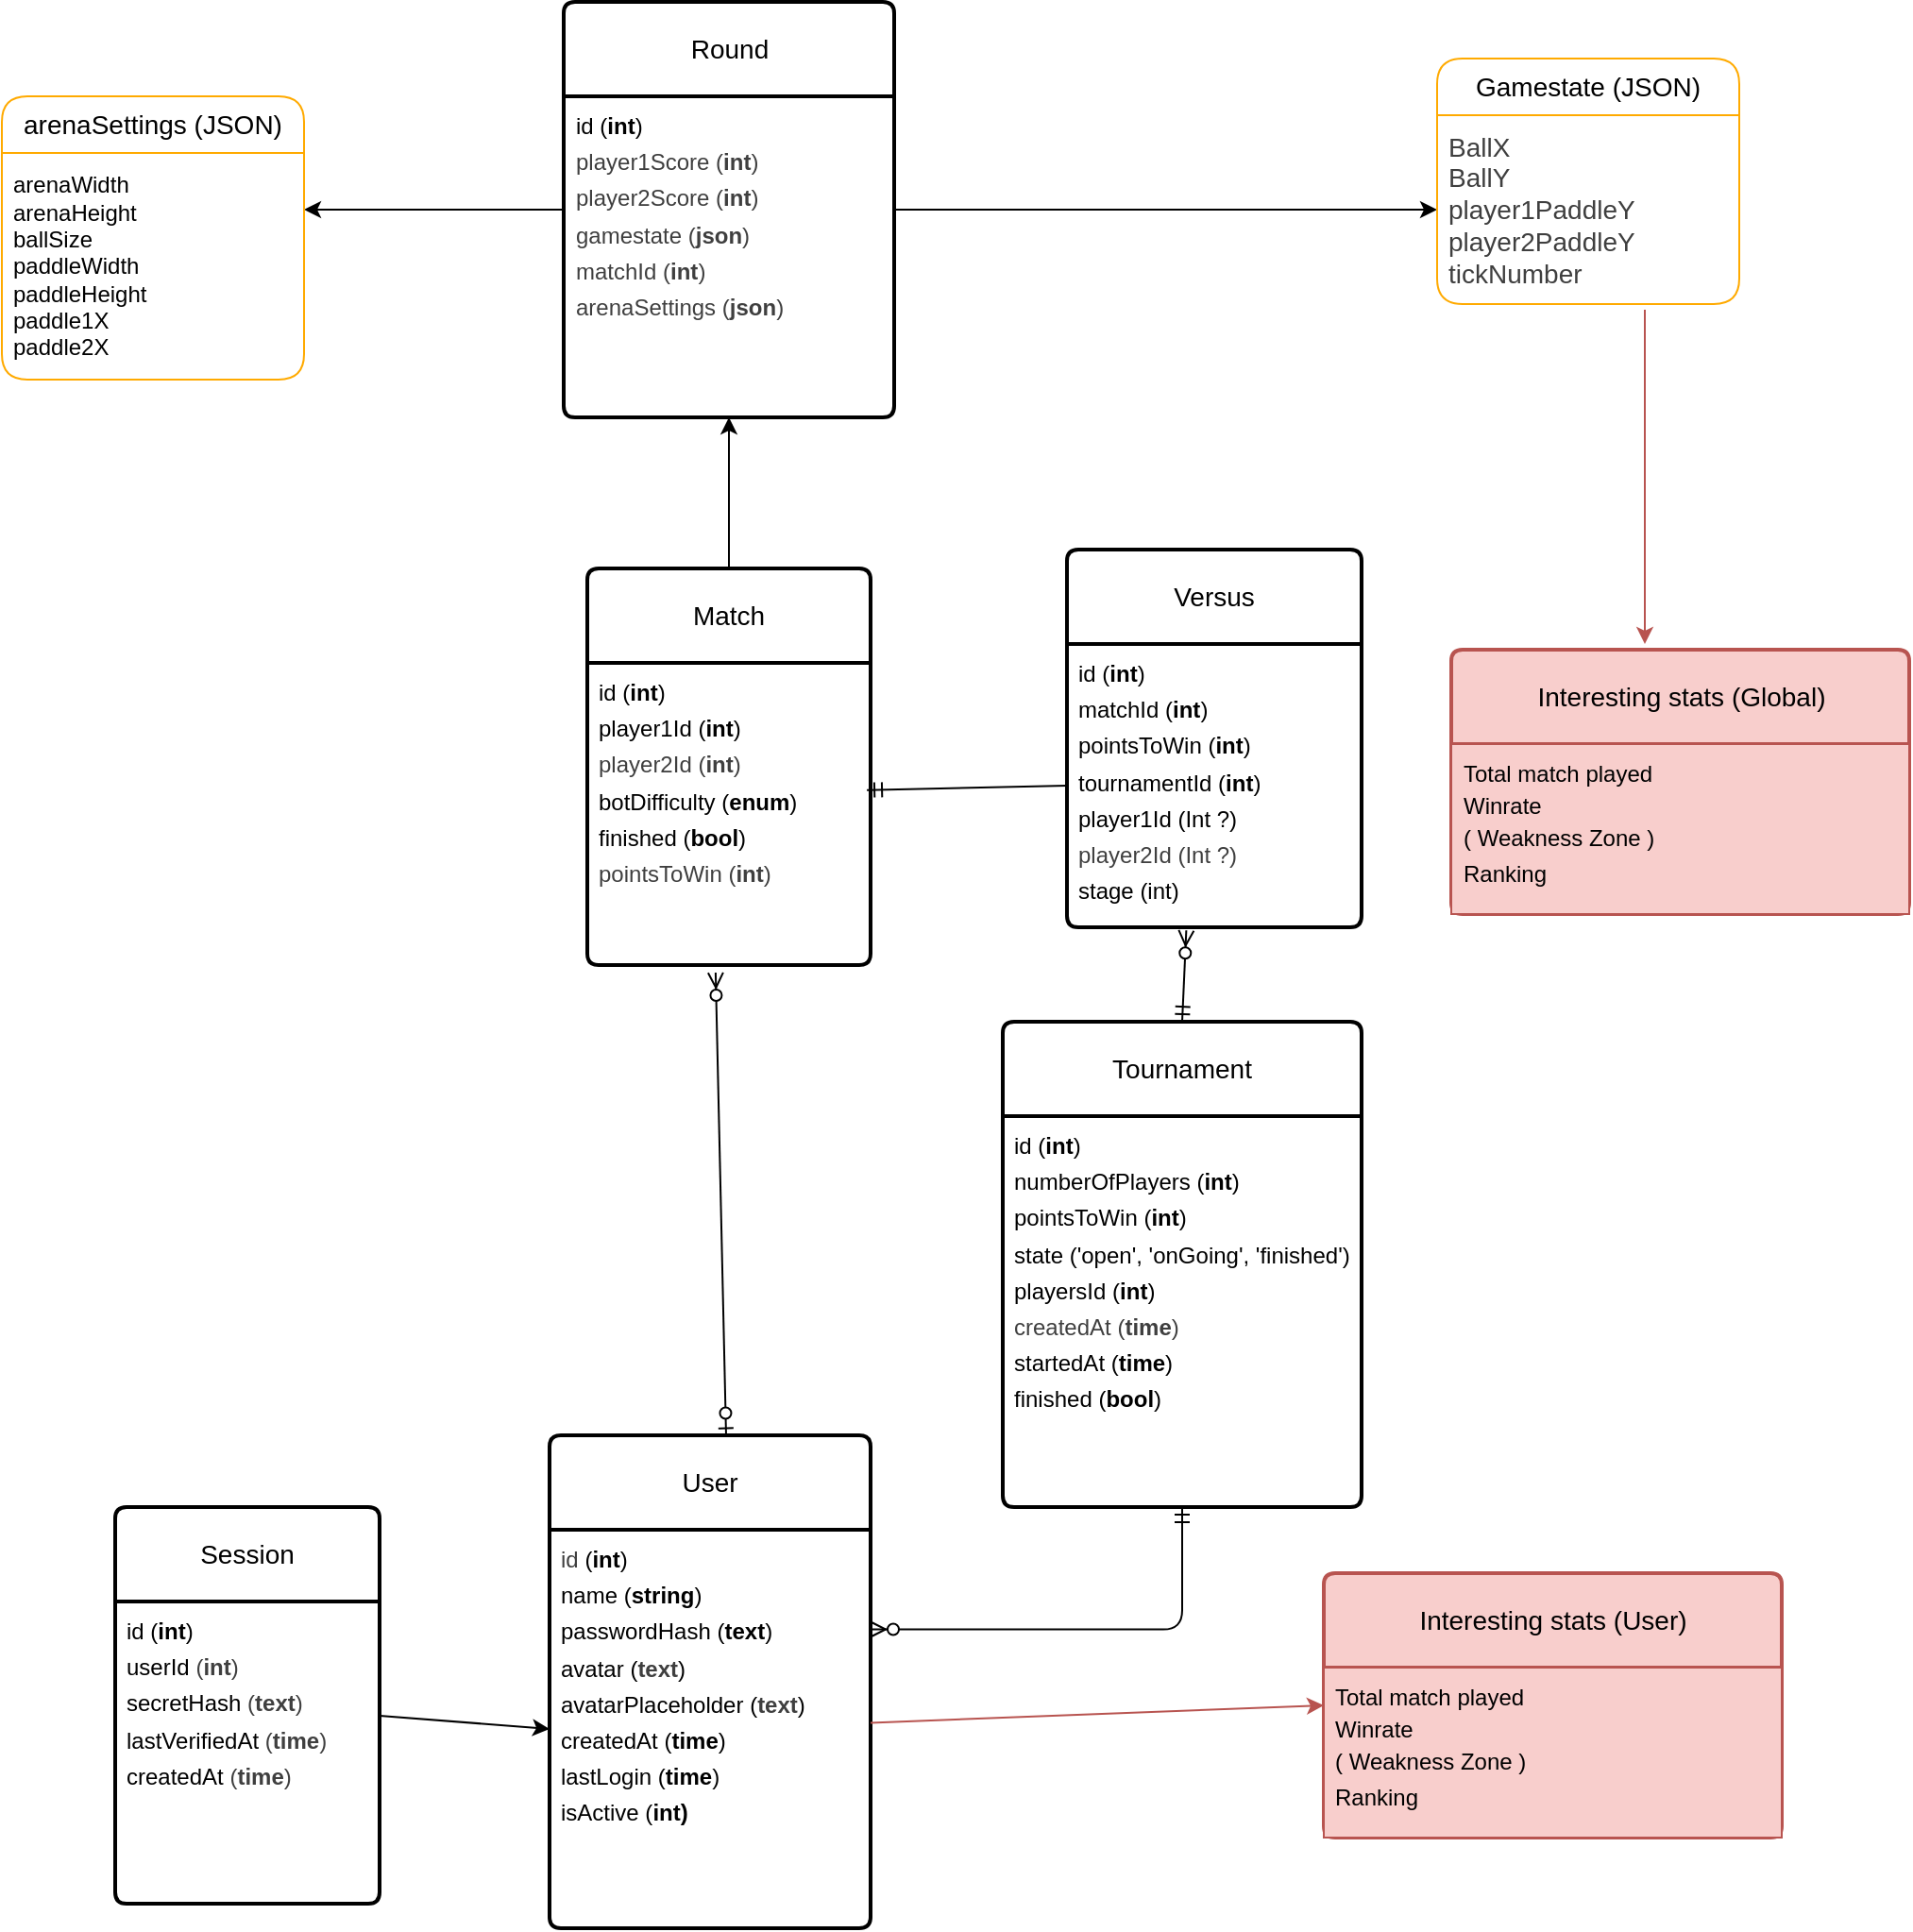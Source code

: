 <mxfile>
    <diagram id="pWp0sPiNbcPrfPBrc36k" name="Page-1">
        <mxGraphModel dx="1878" dy="2106" grid="1" gridSize="10" guides="1" tooltips="1" connect="1" arrows="1" fold="1" page="1" pageScale="1" pageWidth="850" pageHeight="1100" math="0" shadow="0">
            <root>
                <mxCell id="0"/>
                <mxCell id="1" parent="0"/>
                <mxCell id="6" value="User" style="swimlane;childLayout=stackLayout;horizontal=1;startSize=50;horizontalStack=0;rounded=1;fontSize=14;fontStyle=0;strokeWidth=2;resizeParent=0;resizeLast=1;shadow=0;dashed=0;align=center;arcSize=4;whiteSpace=wrap;html=1;" parent="1" vertex="1">
                    <mxGeometry x="-140" y="99" width="170" height="261" as="geometry"/>
                </mxCell>
                <mxCell id="7" value="&lt;font style=&quot;line-height: 160%; color: rgb(0, 0, 0);&quot;&gt;&lt;span style=&quot;color: rgb(63, 63, 63);&quot;&gt;id&lt;/span&gt;&amp;nbsp;&lt;font style=&quot;&quot;&gt;(&lt;b&gt;int&lt;/b&gt;)&lt;/font&gt;&lt;/font&gt;&lt;div style=&quot;line-height: 160%;&quot;&gt;&lt;font style=&quot;color: rgb(0, 0, 0);&quot;&gt;&lt;font&gt;name &lt;font&gt;(&lt;b&gt;string&lt;/b&gt;)&lt;/font&gt;&lt;br&gt;passwordHash&amp;nbsp;&lt;/font&gt;&lt;span&gt;(&lt;/span&gt;&lt;span&gt;&lt;b&gt;text&lt;/b&gt;)&lt;/span&gt;&lt;/font&gt;&lt;div&gt;&lt;font style=&quot;color: rgb(0, 0, 0);&quot;&gt;&lt;font&gt;avatar &lt;font&gt;(&lt;/font&gt;&lt;/font&gt;&lt;b style=&quot;color: rgb(63, 63, 63);&quot;&gt;text&lt;/b&gt;&lt;span style=&quot;background-color: transparent;&quot;&gt;&lt;font&gt;)&lt;/font&gt;&lt;/span&gt;&lt;/font&gt;&lt;/div&gt;&lt;div&gt;&lt;font style=&quot;color: rgb(0, 0, 0);&quot;&gt;&lt;font&gt;avatarPlaceholder&amp;nbsp;&lt;/font&gt;&lt;font&gt;&lt;font style=&quot;background-color: transparent; scrollbar-color: light-dark(#e2e2e2, #4b4b4b)&lt;br/&gt;&#x9;&#x9;&#x9;&#x9;&#x9;light-dark(#fbfbfb, var(--dark-panel-color));&quot;&gt;(&lt;/font&gt;&lt;span style=&quot;background-color: transparent; scrollbar-color: light-dark(#e2e2e2, #4b4b4b)&lt;br/&gt;&#x9;&#x9;&#x9;&#x9;&#x9;light-dark(#fbfbfb, var(--dark-panel-color));&quot;&gt;&lt;b style=&quot;color: rgb(63, 63, 63);&quot;&gt;text&lt;/b&gt;)&lt;/span&gt;&lt;/font&gt;&lt;/font&gt;&lt;/div&gt;&lt;div&gt;&lt;font style=&quot;color: rgb(0, 0, 0);&quot;&gt;createdAt (&lt;b&gt;time&lt;/b&gt;)&lt;/font&gt;&lt;/div&gt;&lt;div&gt;&lt;font style=&quot;color: rgb(0, 0, 0);&quot;&gt;lastLogin (&lt;b style=&quot;&quot;&gt;time&lt;/b&gt;)&lt;/font&gt;&lt;/div&gt;&lt;div&gt;&lt;font style=&quot;color: rgb(0, 0, 0);&quot;&gt;isActive (&lt;b&gt;int)&lt;/b&gt;&lt;/font&gt;&lt;/div&gt;&lt;/div&gt;" style="align=left;strokeColor=none;fillColor=none;spacingLeft=4;fontSize=12;verticalAlign=top;resizable=0;rotatable=0;part=1;html=1;" parent="6" vertex="1">
                    <mxGeometry y="50" width="170" height="211" as="geometry"/>
                </mxCell>
                <mxCell id="64" style="edgeStyle=none;html=1;entryX=0;entryY=0.5;entryDx=0;entryDy=0;" parent="1" source="15" target="7" edge="1">
                    <mxGeometry relative="1" as="geometry"/>
                </mxCell>
                <mxCell id="15" value="Session" style="swimlane;childLayout=stackLayout;horizontal=1;startSize=50;horizontalStack=0;rounded=1;fontSize=14;fontStyle=0;strokeWidth=2;resizeParent=0;resizeLast=1;shadow=0;dashed=0;align=center;arcSize=4;whiteSpace=wrap;html=1;" parent="1" vertex="1">
                    <mxGeometry x="-370" y="137" width="140" height="210" as="geometry"/>
                </mxCell>
                <mxCell id="16" value="&lt;font style=&quot;line-height: 160%;&quot;&gt;id (&lt;b&gt;int&lt;/b&gt;)&lt;/font&gt;&lt;div style=&quot;line-height: 160%;&quot;&gt;userId&amp;nbsp;&lt;span style=&quot;background-color: transparent; color: rgb(63, 63, 63);&quot;&gt;(&lt;/span&gt;&lt;b style=&quot;background-color: transparent; color: rgb(63, 63, 63); scrollbar-color: light-dark(#e2e2e2, #4b4b4b)&lt;br/&gt;&#x9;&#x9;&#x9;&#x9;&#x9;light-dark(#fbfbfb, var(--dark-panel-color));&quot;&gt;int&lt;/b&gt;&lt;span style=&quot;background-color: transparent; color: rgb(63, 63, 63);&quot;&gt;)&lt;/span&gt;&lt;/div&gt;&lt;div style=&quot;line-height: 160%;&quot;&gt;&lt;font&gt;secretHash&amp;nbsp;&lt;/font&gt;&lt;span style=&quot;color: rgb(63, 63, 63);&quot;&gt;(&lt;/span&gt;&lt;span style=&quot;color: rgb(63, 63, 63);&quot;&gt;&lt;b style=&quot;color: rgb(63, 63, 63);&quot;&gt;text&lt;/b&gt;)&lt;/span&gt;&lt;div&gt;lastVerifiedAt&amp;nbsp;&lt;span style=&quot;background-color: transparent; scrollbar-color: light-dark(#e2e2e2, #4b4b4b)&lt;br/&gt;&#x9;&#x9;&#x9;&#x9;&#x9;light-dark(#fbfbfb, var(--dark-panel-color)); color: rgb(63, 63, 63);&quot;&gt;(&lt;b&gt;time&lt;/b&gt;&lt;/span&gt;&lt;span style=&quot;background-color: transparent; scrollbar-color: light-dark(#e2e2e2, #4b4b4b)&lt;br/&gt;&#x9;&#x9;&#x9;&#x9;&#x9;light-dark(#fbfbfb, var(--dark-panel-color)); color: rgb(63, 63, 63);&quot;&gt;)&lt;/span&gt;&lt;/div&gt;&lt;div&gt;createdAt&amp;nbsp;&lt;span style=&quot;color: rgb(63, 63, 63); background-color: transparent; scrollbar-color: light-dark(#e2e2e2, #4b4b4b)&lt;br/&gt;&#x9;&#x9;&#x9;&#x9;&#x9;light-dark(#fbfbfb, var(--dark-panel-color));&quot;&gt;(&lt;b style=&quot;scrollbar-color: light-dark(#e2e2e2, #4b4b4b)&lt;br/&gt;&#x9;&#x9;&#x9;&#x9;&#x9;light-dark(#fbfbfb, var(--dark-panel-color));&quot;&gt;time&lt;/b&gt;&lt;/span&gt;&lt;span style=&quot;color: rgb(63, 63, 63); background-color: transparent; scrollbar-color: light-dark(#e2e2e2, #4b4b4b)&lt;br/&gt;&#x9;&#x9;&#x9;&#x9;&#x9;light-dark(#fbfbfb, var(--dark-panel-color));&quot;&gt;)&lt;/span&gt;&lt;/div&gt;&lt;/div&gt;" style="align=left;strokeColor=none;fillColor=none;spacingLeft=4;fontSize=12;verticalAlign=top;resizable=0;rotatable=0;part=1;html=1;" parent="15" vertex="1">
                    <mxGeometry y="50" width="140" height="160" as="geometry"/>
                </mxCell>
                <mxCell id="62" value="" style="edgeStyle=none;html=1;fillColor=#f8cecc;strokeColor=#b85450;" parent="1" edge="1">
                    <mxGeometry relative="1" as="geometry">
                        <mxPoint x="440" y="-497" as="sourcePoint"/>
                        <mxPoint x="440" y="-320" as="targetPoint"/>
                    </mxGeometry>
                </mxCell>
                <mxCell id="93" value="" style="edgeStyle=none;html=1;" parent="1" source="54" target="91" edge="1">
                    <mxGeometry relative="1" as="geometry"/>
                </mxCell>
                <mxCell id="54" value="Match" style="swimlane;childLayout=stackLayout;horizontal=1;startSize=50;horizontalStack=0;rounded=1;fontSize=14;fontStyle=0;strokeWidth=2;resizeParent=0;resizeLast=1;shadow=0;dashed=0;align=center;arcSize=4;whiteSpace=wrap;html=1;" parent="1" vertex="1">
                    <mxGeometry x="-120" y="-360" width="150" height="210" as="geometry"/>
                </mxCell>
                <mxCell id="55" value="&lt;font style=&quot;line-height: 160%;&quot;&gt;id (&lt;b&gt;int&lt;/b&gt;)&lt;/font&gt;&lt;div style=&quot;line-height: 160%;&quot;&gt;player1Id (&lt;b&gt;int&lt;/b&gt;)&lt;/div&gt;&lt;div style=&quot;line-height: 160%;&quot;&gt;&lt;span style=&quot;color: rgb(63, 63, 63);&quot;&gt;player2Id (&lt;/span&gt;&lt;b style=&quot;color: rgb(63, 63, 63);&quot;&gt;int&lt;/b&gt;&lt;span style=&quot;color: rgb(63, 63, 63);&quot;&gt;)&lt;/span&gt;&lt;/div&gt;&lt;div style=&quot;line-height: 160%;&quot;&gt;&lt;span style=&quot;background-color: transparent;&quot;&gt;botDifficulty (&lt;/span&gt;&lt;b style=&quot;background-color: transparent;&quot;&gt;enum&lt;/b&gt;&lt;span style=&quot;background-color: transparent;&quot;&gt;)&lt;/span&gt;&lt;/div&gt;&lt;div style=&quot;line-height: 160%;&quot;&gt;&lt;span style=&quot;background-color: transparent;&quot;&gt;finished (&lt;/span&gt;&lt;b style=&quot;background-color: transparent;&quot;&gt;bool&lt;/b&gt;&lt;span style=&quot;background-color: transparent;&quot;&gt;)&lt;/span&gt;&lt;/div&gt;&lt;div style=&quot;line-height: 160%;&quot;&gt;&lt;span style=&quot;color: rgb(63, 63, 63);&quot;&gt;pointsToWin (&lt;/span&gt;&lt;b style=&quot;color: rgb(63, 63, 63);&quot;&gt;int&lt;/b&gt;&lt;span style=&quot;color: rgb(63, 63, 63);&quot;&gt;)&lt;/span&gt;&lt;span style=&quot;background-color: transparent;&quot;&gt;&lt;/span&gt;&lt;/div&gt;" style="align=left;strokeColor=none;fillColor=none;spacingLeft=4;fontSize=12;verticalAlign=top;resizable=0;rotatable=0;part=1;html=1;" parent="54" vertex="1">
                    <mxGeometry y="50" width="150" height="160" as="geometry"/>
                </mxCell>
                <mxCell id="60" value="Interesting stats (Global)" style="swimlane;childLayout=stackLayout;horizontal=1;startSize=50;horizontalStack=0;rounded=1;fontSize=14;fontStyle=0;strokeWidth=2;resizeParent=0;resizeLast=1;shadow=0;dashed=0;align=center;arcSize=4;whiteSpace=wrap;html=1;fillColor=#f8cecc;strokeColor=#b85450;" parent="1" vertex="1">
                    <mxGeometry x="337.5" y="-317" width="242.5" height="140" as="geometry">
                        <mxRectangle x="190" y="420" width="70" height="50" as="alternateBounds"/>
                    </mxGeometry>
                </mxCell>
                <mxCell id="61" value="&lt;div style=&quot;line-height: 160%;&quot;&gt;&lt;span&gt;&lt;font&gt;Total match played&lt;/font&gt;&lt;/span&gt;&lt;/div&gt;&lt;font&gt;Winrate&lt;/font&gt;&lt;div style=&quot;line-height: 160%;&quot;&gt;&lt;font&gt;( Weakness Zone )&lt;/font&gt;&lt;/div&gt;&lt;div style=&quot;line-height: 160%;&quot;&gt;&lt;font&gt;Ranking&lt;/font&gt;&lt;/div&gt;" style="align=left;strokeColor=#b85450;fillColor=#f8cecc;spacingLeft=4;fontSize=12;verticalAlign=top;resizable=0;rotatable=0;part=1;html=1;" parent="60" vertex="1">
                    <mxGeometry y="50" width="242.5" height="90" as="geometry"/>
                </mxCell>
                <mxCell id="70" value="" style="fontSize=12;html=1;endArrow=ERzeroToMany;startArrow=ERzeroToOne;entryX=0.453;entryY=1.025;entryDx=0;entryDy=0;entryPerimeter=0;exitX=0.55;exitY=0.001;exitDx=0;exitDy=0;exitPerimeter=0;" parent="1" source="6" target="55" edge="1">
                    <mxGeometry width="100" height="100" relative="1" as="geometry">
                        <mxPoint x="40" y="220" as="sourcePoint"/>
                        <mxPoint x="140" y="120" as="targetPoint"/>
                    </mxGeometry>
                </mxCell>
                <mxCell id="71" value="Tournament" style="swimlane;childLayout=stackLayout;horizontal=1;startSize=50;horizontalStack=0;rounded=1;fontSize=14;fontStyle=0;strokeWidth=2;resizeParent=0;resizeLast=1;shadow=0;dashed=0;align=center;arcSize=4;whiteSpace=wrap;html=1;" parent="1" vertex="1">
                    <mxGeometry x="100" y="-120" width="190" height="257" as="geometry"/>
                </mxCell>
                <mxCell id="72" value="id (&lt;b style=&quot;line-height: 160%;&quot;&gt;int&lt;/b&gt;)&lt;div style=&quot;line-height: 160%;&quot;&gt;numberOfPlayers (&lt;b&gt;int&lt;/b&gt;)&lt;/div&gt;&lt;div style=&quot;line-height: 160%;&quot;&gt;pointsToWin (&lt;b&gt;int&lt;/b&gt;)&lt;/div&gt;&lt;div style=&quot;line-height: 160%;&quot;&gt;state (&#39;open&#39;, &#39;onGoing&#39;, &#39;finished&#39;)&lt;/div&gt;&lt;div style=&quot;line-height: 160%;&quot;&gt;playersId (&lt;b&gt;int&lt;/b&gt;)&lt;/div&gt;&lt;div style=&quot;line-height: 160%;&quot;&gt;&lt;span style=&quot;color: rgb(63, 63, 63);&quot;&gt;createdAt (&lt;/span&gt;&lt;b style=&quot;color: rgb(63, 63, 63);&quot;&gt;time&lt;/b&gt;&lt;span style=&quot;color: rgb(63, 63, 63);&quot;&gt;)&lt;/span&gt;&lt;/div&gt;&lt;div style=&quot;line-height: 160%;&quot;&gt;startedAt (&lt;b&gt;time&lt;/b&gt;)&lt;/div&gt;&lt;div style=&quot;line-height: 160%;&quot;&gt;finished (&lt;b&gt;bool&lt;/b&gt;)&lt;/div&gt;" style="align=left;strokeColor=none;fillColor=none;spacingLeft=4;fontSize=12;verticalAlign=top;resizable=0;rotatable=0;part=1;html=1;" parent="71" vertex="1">
                    <mxGeometry y="50" width="190" height="207" as="geometry"/>
                </mxCell>
                <mxCell id="79" value="" style="edgeStyle=orthogonalEdgeStyle;fontSize=12;html=1;endArrow=ERzeroToMany;startArrow=ERmandOne;exitX=0.5;exitY=1;exitDx=0;exitDy=0;entryX=1;entryY=0.25;entryDx=0;entryDy=0;" parent="1" source="72" target="7" edge="1">
                    <mxGeometry width="100" height="100" relative="1" as="geometry">
                        <mxPoint x="330" y="260" as="sourcePoint"/>
                        <mxPoint x="430" y="160" as="targetPoint"/>
                    </mxGeometry>
                </mxCell>
                <mxCell id="80" value="" style="fontSize=12;html=1;endArrow=ERzeroToMany;startArrow=ERmandOne;exitX=0.5;exitY=0;exitDx=0;exitDy=0;entryX=0.405;entryY=1.011;entryDx=0;entryDy=0;entryPerimeter=0;" parent="1" source="71" target="107" edge="1">
                    <mxGeometry width="100" height="100" relative="1" as="geometry">
                        <mxPoint x="290" y="260" as="sourcePoint"/>
                        <mxPoint x="390" y="160" as="targetPoint"/>
                    </mxGeometry>
                </mxCell>
                <mxCell id="102" value="" style="edgeStyle=none;html=1;entryX=0;entryY=0.5;entryDx=0;entryDy=0;" parent="1" source="91" target="124" edge="1">
                    <mxGeometry relative="1" as="geometry">
                        <mxPoint x="220" y="-550.0" as="targetPoint"/>
                    </mxGeometry>
                </mxCell>
                <mxCell id="114" value="" style="edgeStyle=none;html=1;" parent="1" source="91" edge="1">
                    <mxGeometry relative="1" as="geometry">
                        <mxPoint x="-270" y="-550" as="targetPoint"/>
                    </mxGeometry>
                </mxCell>
                <mxCell id="91" value="Round" style="swimlane;childLayout=stackLayout;horizontal=1;startSize=50;horizontalStack=0;rounded=1;fontSize=14;fontStyle=0;strokeWidth=2;resizeParent=0;resizeLast=1;shadow=0;dashed=0;align=center;arcSize=4;whiteSpace=wrap;html=1;" parent="1" vertex="1">
                    <mxGeometry x="-132.5" y="-660" width="175" height="220" as="geometry"/>
                </mxCell>
                <mxCell id="92" value="&lt;div style=&quot;line-height: 160%;&quot;&gt;id (&lt;b&gt;int&lt;/b&gt;)&lt;div&gt;&lt;div style=&quot;color: rgb(63, 63, 63);&quot;&gt;player1Score (&lt;b&gt;int&lt;/b&gt;)&lt;/div&gt;&lt;div style=&quot;color: rgb(63, 63, 63);&quot;&gt;player2Score (&lt;b&gt;int&lt;/b&gt;)&lt;/div&gt;&lt;/div&gt;&lt;div style=&quot;color: rgb(63, 63, 63);&quot;&gt;gamestate (&lt;b&gt;json&lt;/b&gt;)&lt;/div&gt;&lt;div style=&quot;color: rgb(63, 63, 63);&quot;&gt;&lt;span style=&quot;color: rgb(63, 63, 63);&quot;&gt;matchId (&lt;/span&gt;&lt;b style=&quot;color: rgb(63, 63, 63);&quot;&gt;int&lt;/b&gt;&lt;span style=&quot;color: rgb(63, 63, 63);&quot;&gt;)&lt;/span&gt;&lt;/div&gt;&lt;div style=&quot;color: rgb(63, 63, 63);&quot;&gt;&lt;span style=&quot;color: rgb(63, 63, 63);&quot;&gt;arenaSettings (&lt;b&gt;json&lt;/b&gt;)&lt;/span&gt;&lt;/div&gt;&lt;/div&gt;" style="align=left;strokeColor=none;fillColor=none;spacingLeft=4;fontSize=12;verticalAlign=top;resizable=0;rotatable=0;part=1;html=1;" parent="91" vertex="1">
                    <mxGeometry y="50" width="175" height="170" as="geometry"/>
                </mxCell>
                <mxCell id="106" value="Versus" style="swimlane;childLayout=stackLayout;horizontal=1;startSize=50;horizontalStack=0;rounded=1;fontSize=14;fontStyle=0;strokeWidth=2;resizeParent=0;resizeLast=1;shadow=0;dashed=0;align=center;arcSize=4;whiteSpace=wrap;html=1;" parent="1" vertex="1">
                    <mxGeometry x="134" y="-370" width="156" height="200" as="geometry"/>
                </mxCell>
                <mxCell id="107" value="&lt;font style=&quot;line-height: 160%;&quot;&gt;id (&lt;b&gt;int&lt;/b&gt;)&lt;/font&gt;&lt;div style=&quot;line-height: 160%;&quot;&gt;matchId (&lt;b&gt;int&lt;/b&gt;)&lt;/div&gt;&lt;div style=&quot;line-height: 160%;&quot;&gt;pointsToWin (&lt;b&gt;int&lt;/b&gt;)&lt;/div&gt;&lt;div style=&quot;line-height: 160%;&quot;&gt;tournamentId (&lt;b&gt;int&lt;/b&gt;&lt;span style=&quot;background-color: transparent;&quot;&gt;)&lt;/span&gt;&lt;/div&gt;&lt;div style=&quot;line-height: 160%;&quot;&gt;&lt;span style=&quot;background-color: transparent;&quot;&gt;player1Id (Int ?)&lt;/span&gt;&lt;/div&gt;&lt;div style=&quot;line-height: 160%;&quot;&gt;&lt;span style=&quot;color: rgb(63, 63, 63);&quot;&gt;player2Id (Int ?)&lt;/span&gt;&lt;span style=&quot;background-color: transparent;&quot;&gt;&lt;/span&gt;&lt;/div&gt;&lt;div style=&quot;line-height: 160%;&quot;&gt;&lt;span style=&quot;background-color: transparent;&quot;&gt;stage (int)&lt;/span&gt;&lt;/div&gt;" style="align=left;strokeColor=none;fillColor=none;spacingLeft=4;fontSize=12;verticalAlign=top;resizable=0;rotatable=0;part=1;html=1;" parent="106" vertex="1">
                    <mxGeometry y="50" width="156" height="150" as="geometry"/>
                </mxCell>
                <mxCell id="110" value="" style="fontSize=12;html=1;endArrow=ERmandOne;entryX=0.987;entryY=0.421;entryDx=0;entryDy=0;entryPerimeter=0;exitX=0;exitY=0.5;exitDx=0;exitDy=0;" parent="1" source="107" target="55" edge="1">
                    <mxGeometry width="100" height="100" relative="1" as="geometry">
                        <mxPoint x="129" y="-254" as="sourcePoint"/>
                        <mxPoint x="260" y="-180" as="targetPoint"/>
                    </mxGeometry>
                </mxCell>
                <mxCell id="117" value="&lt;span style=&quot;color: rgb(0, 0, 0); font-size: 14px;&quot;&gt;arenaSettings (JSON)&lt;/span&gt;" style="swimlane;fontStyle=0;childLayout=stackLayout;horizontal=1;startSize=30;horizontalStack=0;resizeParent=1;resizeParentMax=0;resizeLast=0;collapsible=1;marginBottom=0;whiteSpace=wrap;html=1;rounded=1;shadow=0;glass=0;swimlaneLine=1;strokeColor=#FFAA00;" parent="1" vertex="1">
                    <mxGeometry x="-430" y="-610" width="160" height="150" as="geometry"/>
                </mxCell>
                <mxCell id="120" value="&lt;span style=&quot;color: rgb(0, 0, 0); text-wrap-mode: nowrap;&quot;&gt;arenaWidth&lt;/span&gt;&lt;div style=&quot;text-wrap-mode: nowrap;&quot;&gt;arenaHeight&lt;/div&gt;&lt;div style=&quot;text-wrap-mode: nowrap;&quot;&gt;ballSize&lt;/div&gt;&lt;div style=&quot;text-wrap-mode: nowrap;&quot;&gt;paddleWidth&lt;/div&gt;&lt;div style=&quot;text-wrap-mode: nowrap;&quot;&gt;paddleHeight&lt;/div&gt;&lt;div style=&quot;text-wrap-mode: nowrap;&quot;&gt;paddle1X&lt;/div&gt;&lt;div style=&quot;text-wrap-mode: nowrap;&quot;&gt;paddle2X&lt;/div&gt;" style="text;strokeColor=none;fillColor=none;align=left;verticalAlign=middle;spacingLeft=4;spacingRight=4;overflow=hidden;points=[[0,0.5],[1,0.5]];portConstraint=eastwest;rotatable=0;whiteSpace=wrap;html=1;" parent="117" vertex="1">
                    <mxGeometry y="30" width="160" height="120" as="geometry"/>
                </mxCell>
                <mxCell id="121" value="Interesting stats (User)" style="swimlane;childLayout=stackLayout;horizontal=1;startSize=50;horizontalStack=0;rounded=1;fontSize=14;fontStyle=0;strokeWidth=2;resizeParent=0;resizeLast=1;shadow=0;dashed=0;align=center;arcSize=4;whiteSpace=wrap;html=1;fillColor=#f8cecc;strokeColor=#b85450;" parent="1" vertex="1">
                    <mxGeometry x="270" y="172" width="242.5" height="140" as="geometry">
                        <mxRectangle x="190" y="420" width="70" height="50" as="alternateBounds"/>
                    </mxGeometry>
                </mxCell>
                <mxCell id="122" value="&lt;div style=&quot;line-height: 160%;&quot;&gt;&lt;span&gt;&lt;font&gt;Total match played&lt;/font&gt;&lt;/span&gt;&lt;/div&gt;&lt;font&gt;Winrate&lt;/font&gt;&lt;div style=&quot;line-height: 160%;&quot;&gt;&lt;font&gt;( Weakness Zone )&lt;/font&gt;&lt;/div&gt;&lt;div style=&quot;line-height: 160%;&quot;&gt;&lt;font&gt;Ranking&lt;/font&gt;&lt;/div&gt;" style="align=left;strokeColor=#b85450;fillColor=#f8cecc;spacingLeft=4;fontSize=12;verticalAlign=top;resizable=0;rotatable=0;part=1;html=1;" parent="121" vertex="1">
                    <mxGeometry y="50" width="242.5" height="90" as="geometry"/>
                </mxCell>
                <mxCell id="123" value="&lt;span style=&quot;color: rgb(0, 0, 0); font-size: 14px;&quot;&gt;Gamestate (JSON)&lt;/span&gt;" style="swimlane;fontStyle=0;childLayout=stackLayout;horizontal=1;startSize=30;horizontalStack=0;resizeParent=1;resizeParentMax=0;resizeLast=0;collapsible=1;marginBottom=0;whiteSpace=wrap;html=1;rounded=1;shadow=0;glass=0;swimlaneLine=1;strokeColor=#FFAA00;" parent="1" vertex="1">
                    <mxGeometry x="330" y="-630" width="160" height="130" as="geometry"/>
                </mxCell>
                <mxCell id="124" value="&lt;div&gt;&lt;span style=&quot;font-size: 14px; text-wrap-mode: nowrap; background-color: transparent; color: rgb(63, 63, 63);&quot;&gt;BallX&lt;/span&gt;&lt;/div&gt;&lt;div&gt;&lt;span style=&quot;font-size: 14px; text-wrap-mode: nowrap; background-color: transparent; color: rgb(63, 63, 63);&quot;&gt;BallY&lt;/span&gt;&lt;/div&gt;&lt;div&gt;&lt;span style=&quot;font-size: 14px; text-wrap-mode: nowrap; background-color: transparent; color: rgb(63, 63, 63);&quot;&gt;player1PaddleY&lt;/span&gt;&lt;/div&gt;&lt;div&gt;&lt;span style=&quot;font-size: 14px; text-wrap-mode: nowrap; background-color: transparent; color: rgb(63, 63, 63);&quot;&gt;player2PaddleY&lt;/span&gt;&lt;/div&gt;&lt;div&gt;&lt;span style=&quot;color: rgb(63, 63, 63); font-size: 14px; text-align: center; background-color: transparent;&quot;&gt;tickNumber&lt;/span&gt;&lt;/div&gt;" style="text;strokeColor=none;fillColor=none;align=left;verticalAlign=middle;spacingLeft=4;spacingRight=4;overflow=hidden;points=[[0,0.5],[1,0.5]];portConstraint=eastwest;rotatable=0;whiteSpace=wrap;html=1;" parent="123" vertex="1">
                    <mxGeometry y="30" width="160" height="100" as="geometry"/>
                </mxCell>
                <mxCell id="126" style="edgeStyle=none;html=1;entryX=0;entryY=0.5;entryDx=0;entryDy=0;fillColor=#f8cecc;strokeColor=#b85450;" parent="1" source="7" target="121" edge="1">
                    <mxGeometry relative="1" as="geometry"/>
                </mxCell>
            </root>
        </mxGraphModel>
    </diagram>
</mxfile>